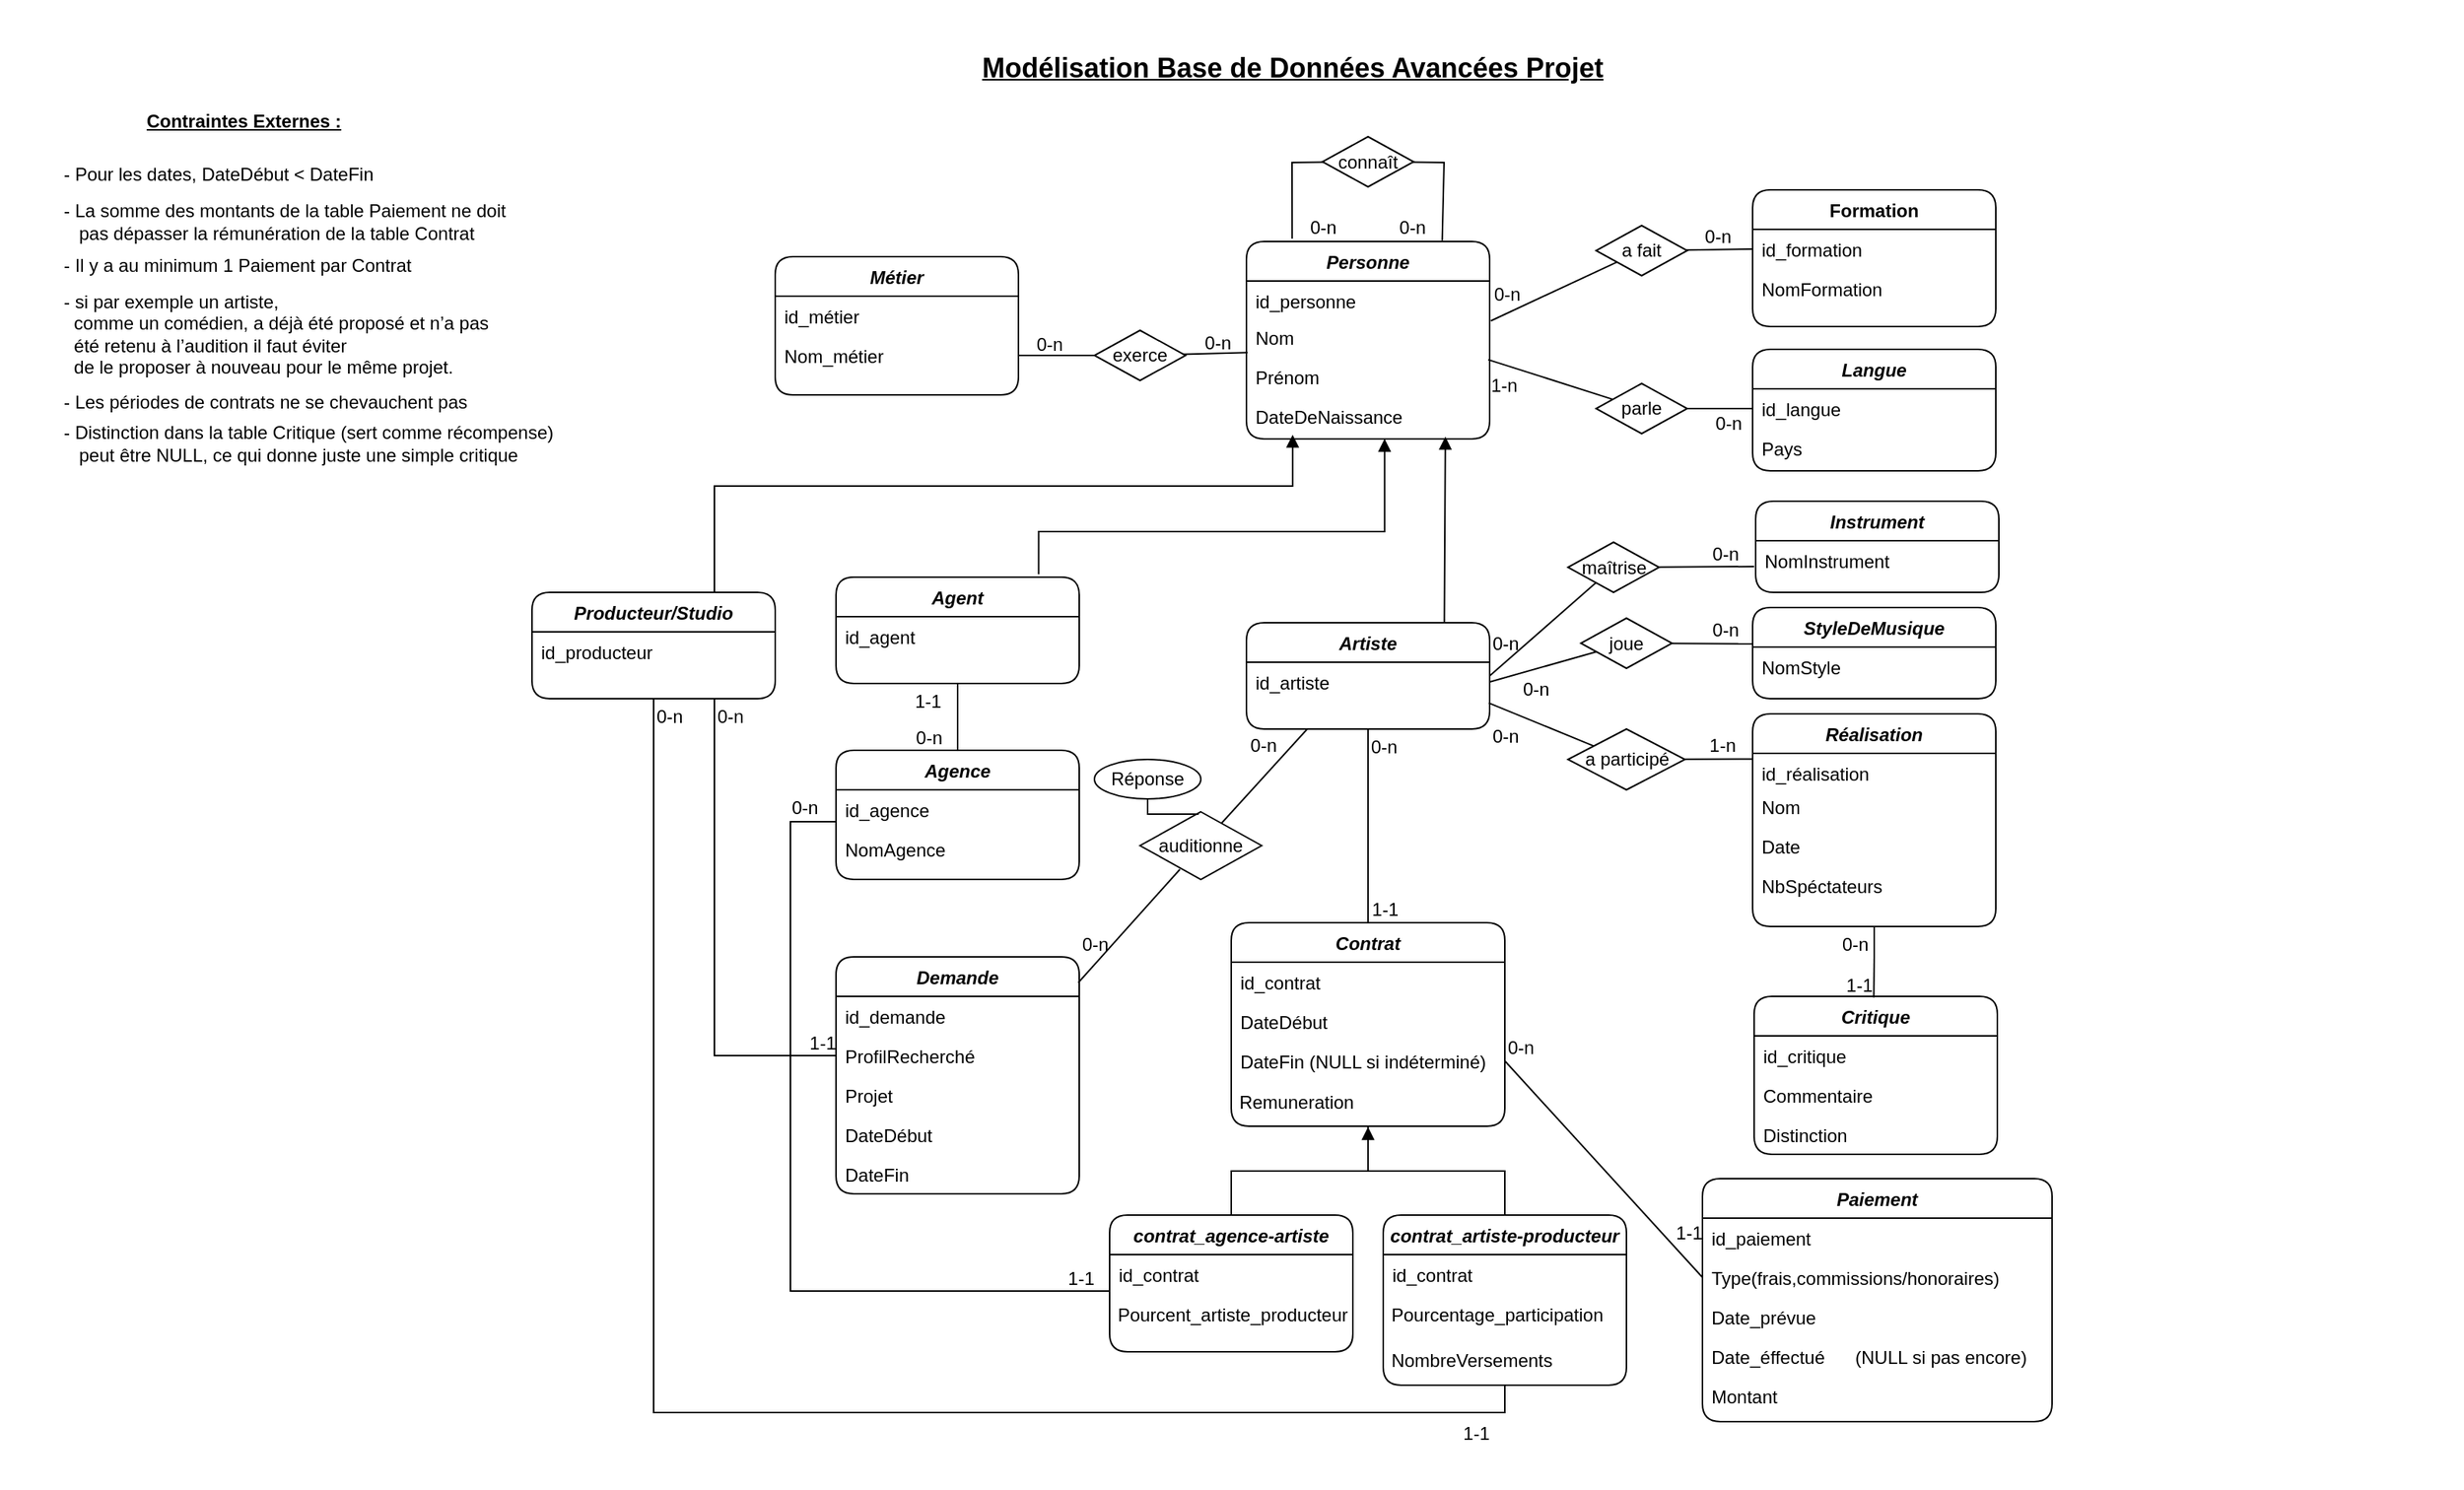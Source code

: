 <mxfile version="17.4.0" type="device"><diagram id="5q1bdwrj-tHXW7BoGpS2" name="Page-1"><mxGraphModel dx="2229" dy="625" grid="1" gridSize="10" guides="1" tooltips="1" connect="1" arrows="1" fold="1" page="1" pageScale="1" pageWidth="827" pageHeight="1169" math="0" shadow="0"><root><mxCell id="0"/><mxCell id="1" parent="0"/><mxCell id="VKyydYZ1Cq1K8NCHxOCR-1" value="Modélisation Base de Données Avancées Projet" style="text;html=1;align=center;verticalAlign=middle;resizable=0;points=[];autosize=1;strokeColor=none;fillColor=none;fontStyle=5;fontSize=18;" parent="1" vertex="1"><mxGeometry x="-180" y="30" width="420" height="30" as="geometry"/></mxCell><mxCell id="VKyydYZ1Cq1K8NCHxOCR-7" value="Formation" style="swimlane;fontStyle=1;align=center;verticalAlign=top;childLayout=stackLayout;horizontal=1;startSize=26;horizontalStack=0;resizeParent=1;resizeLast=0;collapsible=1;marginBottom=0;rounded=1;shadow=0;strokeWidth=1;" parent="1" vertex="1"><mxGeometry x="333" y="125" width="160" height="90" as="geometry"><mxRectangle x="422" y="70" width="160" height="26" as="alternateBounds"/></mxGeometry></mxCell><mxCell id="VKyydYZ1Cq1K8NCHxOCR-8" value="id_formation" style="text;align=left;verticalAlign=top;spacingLeft=4;spacingRight=4;overflow=hidden;rotatable=0;points=[[0,0.5],[1,0.5]];portConstraint=eastwest;rounded=0;shadow=0;html=0;" parent="VKyydYZ1Cq1K8NCHxOCR-7" vertex="1"><mxGeometry y="26" width="160" height="26" as="geometry"/></mxCell><mxCell id="VKyydYZ1Cq1K8NCHxOCR-9" value="NomFormation" style="text;align=left;verticalAlign=top;spacingLeft=4;spacingRight=4;overflow=hidden;rotatable=0;points=[[0,0.5],[1,0.5]];portConstraint=eastwest;rounded=0;shadow=0;html=0;" parent="VKyydYZ1Cq1K8NCHxOCR-7" vertex="1"><mxGeometry y="52" width="160" height="26" as="geometry"/></mxCell><mxCell id="VKyydYZ1Cq1K8NCHxOCR-17" value="" style="endArrow=none;html=1;rounded=0;startArrow=none;entryX=0;entryY=0.5;entryDx=0;entryDy=0;" parent="1" source="VKyydYZ1Cq1K8NCHxOCR-14" target="VKyydYZ1Cq1K8NCHxOCR-8" edge="1"><mxGeometry relative="1" as="geometry"><mxPoint x="173" y="170.5" as="sourcePoint"/><mxPoint x="333" y="170.5" as="targetPoint"/></mxGeometry></mxCell><mxCell id="VKyydYZ1Cq1K8NCHxOCR-19" value="0-n" style="resizable=0;html=1;align=right;verticalAlign=bottom;" parent="VKyydYZ1Cq1K8NCHxOCR-17" connectable="0" vertex="1"><mxGeometry x="1" relative="1" as="geometry"><mxPoint x="-13" as="offset"/></mxGeometry></mxCell><mxCell id="VKyydYZ1Cq1K8NCHxOCR-14" value="a fait" style="shape=rhombus;perimeter=rhombusPerimeter;whiteSpace=wrap;html=1;align=center;" parent="1" vertex="1"><mxGeometry x="230" y="148.5" width="60" height="33" as="geometry"/></mxCell><mxCell id="VKyydYZ1Cq1K8NCHxOCR-27" value="" style="endArrow=none;html=1;rounded=0;exitX=1.005;exitY=0.086;exitDx=0;exitDy=0;exitPerimeter=0;" parent="1" source="VKyydYZ1Cq1K8NCHxOCR-55" target="VKyydYZ1Cq1K8NCHxOCR-14" edge="1"><mxGeometry relative="1" as="geometry"><mxPoint x="160.0" y="213.0" as="sourcePoint"/><mxPoint x="320.0" y="218.5" as="targetPoint"/></mxGeometry></mxCell><mxCell id="VKyydYZ1Cq1K8NCHxOCR-28" value="0-n" style="resizable=0;html=1;align=left;verticalAlign=bottom;" parent="VKyydYZ1Cq1K8NCHxOCR-27" connectable="0" vertex="1"><mxGeometry x="-1" relative="1" as="geometry"><mxPoint y="-9" as="offset"/></mxGeometry></mxCell><mxCell id="VKyydYZ1Cq1K8NCHxOCR-31" value="Langue" style="swimlane;fontStyle=3;align=center;verticalAlign=top;childLayout=stackLayout;horizontal=1;startSize=26;horizontalStack=0;resizeParent=1;resizeLast=0;collapsible=1;marginBottom=0;rounded=1;shadow=0;strokeWidth=1;glass=0;swimlaneLine=1;gradientColor=#ffffff;" parent="1" vertex="1"><mxGeometry x="333" y="230" width="160" height="80" as="geometry"><mxRectangle x="230" y="140" width="160" height="26" as="alternateBounds"/></mxGeometry></mxCell><mxCell id="VKyydYZ1Cq1K8NCHxOCR-32" value="id_langue" style="text;align=left;verticalAlign=top;spacingLeft=4;spacingRight=4;overflow=hidden;rotatable=0;points=[[0,0.5],[1,0.5]];portConstraint=eastwest;" parent="VKyydYZ1Cq1K8NCHxOCR-31" vertex="1"><mxGeometry y="26" width="160" height="26" as="geometry"/></mxCell><mxCell id="VKyydYZ1Cq1K8NCHxOCR-33" value="Pays" style="text;align=left;verticalAlign=top;spacingLeft=4;spacingRight=4;overflow=hidden;rotatable=0;points=[[0,0.5],[1,0.5]];portConstraint=eastwest;rounded=0;shadow=0;html=0;" parent="VKyydYZ1Cq1K8NCHxOCR-31" vertex="1"><mxGeometry y="52" width="160" height="26" as="geometry"/></mxCell><mxCell id="VKyydYZ1Cq1K8NCHxOCR-41" value="" style="endArrow=none;html=1;rounded=0;startArrow=none;entryX=0;entryY=0.5;entryDx=0;entryDy=0;" parent="1" source="VKyydYZ1Cq1K8NCHxOCR-43" target="VKyydYZ1Cq1K8NCHxOCR-32" edge="1"><mxGeometry relative="1" as="geometry"><mxPoint x="153" y="342" as="sourcePoint"/><mxPoint x="313" y="336.5" as="targetPoint"/></mxGeometry></mxCell><mxCell id="VKyydYZ1Cq1K8NCHxOCR-42" value="0-n" style="resizable=0;html=1;align=right;verticalAlign=bottom;" parent="VKyydYZ1Cq1K8NCHxOCR-41" connectable="0" vertex="1"><mxGeometry x="1" relative="1" as="geometry"><mxPoint x="-7" y="18" as="offset"/></mxGeometry></mxCell><mxCell id="VKyydYZ1Cq1K8NCHxOCR-43" value="parle" style="shape=rhombus;perimeter=rhombusPerimeter;whiteSpace=wrap;html=1;align=center;" parent="1" vertex="1"><mxGeometry x="230" y="252.5" width="60" height="33" as="geometry"/></mxCell><mxCell id="VKyydYZ1Cq1K8NCHxOCR-44" value="" style="endArrow=none;html=1;rounded=0;exitX=0.994;exitY=0.069;exitDx=0;exitDy=0;exitPerimeter=0;" parent="1" source="VKyydYZ1Cq1K8NCHxOCR-56" target="VKyydYZ1Cq1K8NCHxOCR-43" edge="1"><mxGeometry relative="1" as="geometry"><mxPoint x="160.0" y="239.0" as="sourcePoint"/><mxPoint x="300.0" y="390" as="targetPoint"/></mxGeometry></mxCell><mxCell id="VKyydYZ1Cq1K8NCHxOCR-45" value="1-n" style="resizable=0;html=1;align=left;verticalAlign=bottom;" parent="VKyydYZ1Cq1K8NCHxOCR-44" connectable="0" vertex="1"><mxGeometry x="-1" relative="1" as="geometry"><mxPoint y="26" as="offset"/></mxGeometry></mxCell><mxCell id="VKyydYZ1Cq1K8NCHxOCR-49" value="Métier" style="swimlane;fontStyle=3;align=center;verticalAlign=top;childLayout=stackLayout;horizontal=1;startSize=26;horizontalStack=0;resizeParent=1;resizeLast=0;collapsible=1;marginBottom=0;rounded=1;shadow=0;strokeWidth=1;" parent="1" vertex="1"><mxGeometry x="-310" y="169" width="160" height="91" as="geometry"><mxRectangle x="230" y="140" width="160" height="26" as="alternateBounds"/></mxGeometry></mxCell><mxCell id="VKyydYZ1Cq1K8NCHxOCR-50" value="id_métier" style="text;align=left;verticalAlign=top;spacingLeft=4;spacingRight=4;overflow=hidden;rotatable=0;points=[[0,0.5],[1,0.5]];portConstraint=eastwest;" parent="VKyydYZ1Cq1K8NCHxOCR-49" vertex="1"><mxGeometry y="26" width="160" height="26" as="geometry"/></mxCell><mxCell id="VKyydYZ1Cq1K8NCHxOCR-51" value="Nom_métier" style="text;align=left;verticalAlign=top;spacingLeft=4;spacingRight=4;overflow=hidden;rotatable=0;points=[[0,0.5],[1,0.5]];portConstraint=eastwest;rounded=0;shadow=0;html=0;" parent="VKyydYZ1Cq1K8NCHxOCR-49" vertex="1"><mxGeometry y="52" width="160" height="26" as="geometry"/></mxCell><mxCell id="VKyydYZ1Cq1K8NCHxOCR-53" value="Personne" style="swimlane;fontStyle=3;align=center;verticalAlign=top;childLayout=stackLayout;horizontal=1;startSize=26;horizontalStack=0;resizeParent=1;resizeLast=0;collapsible=1;marginBottom=0;rounded=1;shadow=0;strokeWidth=1;" parent="1" vertex="1"><mxGeometry y="159" width="160" height="130" as="geometry"><mxRectangle x="230" y="140" width="160" height="26" as="alternateBounds"/></mxGeometry></mxCell><mxCell id="VKyydYZ1Cq1K8NCHxOCR-54" value="id_personne" style="text;align=left;verticalAlign=top;spacingLeft=4;spacingRight=4;overflow=hidden;rotatable=0;points=[[0,0.5],[1,0.5]];portConstraint=eastwest;rounded=0;shadow=0;html=0;" parent="VKyydYZ1Cq1K8NCHxOCR-53" vertex="1"><mxGeometry y="26" width="160" height="24" as="geometry"/></mxCell><mxCell id="VKyydYZ1Cq1K8NCHxOCR-55" value="Nom " style="text;align=left;verticalAlign=top;spacingLeft=4;spacingRight=4;overflow=hidden;rotatable=0;points=[[0,0.5],[1,0.5]];portConstraint=eastwest;" parent="VKyydYZ1Cq1K8NCHxOCR-53" vertex="1"><mxGeometry y="50" width="160" height="26" as="geometry"/></mxCell><mxCell id="VKyydYZ1Cq1K8NCHxOCR-56" value="Prénom" style="text;align=left;verticalAlign=top;spacingLeft=4;spacingRight=4;overflow=hidden;rotatable=0;points=[[0,0.5],[1,0.5]];portConstraint=eastwest;rounded=0;shadow=0;html=0;" parent="VKyydYZ1Cq1K8NCHxOCR-53" vertex="1"><mxGeometry y="76" width="160" height="26" as="geometry"/></mxCell><mxCell id="VKyydYZ1Cq1K8NCHxOCR-57" value="DateDeNaissance" style="text;align=left;verticalAlign=top;spacingLeft=4;spacingRight=4;overflow=hidden;rotatable=0;points=[[0,0.5],[1,0.5]];portConstraint=eastwest;rounded=0;shadow=0;html=0;" parent="VKyydYZ1Cq1K8NCHxOCR-53" vertex="1"><mxGeometry y="102" width="160" height="26" as="geometry"/></mxCell><mxCell id="VKyydYZ1Cq1K8NCHxOCR-58" value="" style="endArrow=none;html=1;rounded=0;startArrow=none;entryX=0.005;entryY=-0.111;entryDx=0;entryDy=0;entryPerimeter=0;" parent="1" source="VKyydYZ1Cq1K8NCHxOCR-60" target="VKyydYZ1Cq1K8NCHxOCR-56" edge="1"><mxGeometry relative="1" as="geometry"><mxPoint x="-137" y="158" as="sourcePoint"/><mxPoint x="-10" y="230" as="targetPoint"/></mxGeometry></mxCell><mxCell id="VKyydYZ1Cq1K8NCHxOCR-59" value="0-n" style="resizable=0;html=1;align=right;verticalAlign=bottom;" parent="VKyydYZ1Cq1K8NCHxOCR-58" connectable="0" vertex="1"><mxGeometry x="1" relative="1" as="geometry"><mxPoint x="-10" y="2" as="offset"/></mxGeometry></mxCell><mxCell id="VKyydYZ1Cq1K8NCHxOCR-60" value="exerce" style="shape=rhombus;perimeter=rhombusPerimeter;whiteSpace=wrap;html=1;align=center;" parent="1" vertex="1"><mxGeometry x="-100" y="217.5" width="60" height="33" as="geometry"/></mxCell><mxCell id="VKyydYZ1Cq1K8NCHxOCR-61" value="" style="endArrow=none;html=1;rounded=0;exitX=1;exitY=0.5;exitDx=0;exitDy=0;" parent="1" source="VKyydYZ1Cq1K8NCHxOCR-51" target="VKyydYZ1Cq1K8NCHxOCR-60" edge="1"><mxGeometry relative="1" as="geometry"><mxPoint x="-150" y="231" as="sourcePoint"/><mxPoint x="10.0" y="206" as="targetPoint"/></mxGeometry></mxCell><mxCell id="VKyydYZ1Cq1K8NCHxOCR-62" value="0-n" style="resizable=0;html=1;align=left;verticalAlign=bottom;" parent="VKyydYZ1Cq1K8NCHxOCR-61" connectable="0" vertex="1"><mxGeometry x="-1" relative="1" as="geometry"><mxPoint x="10" y="1" as="offset"/></mxGeometry></mxCell><mxCell id="VKyydYZ1Cq1K8NCHxOCR-73" style="edgeStyle=orthogonalEdgeStyle;rounded=0;orthogonalLoop=1;jettySize=auto;html=1;exitX=0.75;exitY=0;exitDx=0;exitDy=0;endArrow=block;endFill=1;entryX=0.19;entryY=0.969;entryDx=0;entryDy=0;entryPerimeter=0;" parent="1" source="VKyydYZ1Cq1K8NCHxOCR-64" target="VKyydYZ1Cq1K8NCHxOCR-57" edge="1"><mxGeometry relative="1" as="geometry"><mxPoint x="30" y="290" as="targetPoint"/><Array as="points"><mxPoint x="-350" y="320"/><mxPoint x="30" y="320"/></Array></mxGeometry></mxCell><mxCell id="VKyydYZ1Cq1K8NCHxOCR-64" value="Producteur/Studio" style="swimlane;fontStyle=3;align=center;verticalAlign=top;childLayout=stackLayout;horizontal=1;startSize=26;horizontalStack=0;resizeParent=1;resizeLast=0;collapsible=1;marginBottom=0;rounded=1;shadow=0;strokeWidth=1;" parent="1" vertex="1"><mxGeometry x="-470" y="390" width="160" height="70" as="geometry"><mxRectangle x="230" y="140" width="160" height="26" as="alternateBounds"/></mxGeometry></mxCell><mxCell id="VKyydYZ1Cq1K8NCHxOCR-65" value="id_producteur" style="text;align=left;verticalAlign=top;spacingLeft=4;spacingRight=4;overflow=hidden;rotatable=0;points=[[0,0.5],[1,0.5]];portConstraint=eastwest;rounded=0;shadow=0;html=0;" parent="VKyydYZ1Cq1K8NCHxOCR-64" vertex="1"><mxGeometry y="26" width="160" height="26" as="geometry"/></mxCell><mxCell id="VKyydYZ1Cq1K8NCHxOCR-74" value="" style="edgeStyle=orthogonalEdgeStyle;rounded=0;orthogonalLoop=1;jettySize=auto;html=1;endArrow=block;endFill=1;exitX=0.833;exitY=-0.026;exitDx=0;exitDy=0;exitPerimeter=0;entryX=0.568;entryY=1.072;entryDx=0;entryDy=0;entryPerimeter=0;" parent="1" source="VKyydYZ1Cq1K8NCHxOCR-66" target="VKyydYZ1Cq1K8NCHxOCR-57" edge="1"><mxGeometry relative="1" as="geometry"><mxPoint x="-230" y="403" as="sourcePoint"/><mxPoint x="90" y="310" as="targetPoint"/><Array as="points"><mxPoint x="-137" y="350"/><mxPoint x="91" y="350"/></Array></mxGeometry></mxCell><mxCell id="VKyydYZ1Cq1K8NCHxOCR-66" value="Agent" style="swimlane;fontStyle=3;align=center;verticalAlign=top;childLayout=stackLayout;horizontal=1;startSize=26;horizontalStack=0;resizeParent=1;resizeLast=0;collapsible=1;marginBottom=0;rounded=1;shadow=0;strokeWidth=1;" parent="1" vertex="1"><mxGeometry x="-270" y="380" width="160" height="70" as="geometry"><mxRectangle x="230" y="140" width="160" height="26" as="alternateBounds"/></mxGeometry></mxCell><mxCell id="VKyydYZ1Cq1K8NCHxOCR-67" value="id_agent" style="text;align=left;verticalAlign=top;spacingLeft=4;spacingRight=4;overflow=hidden;rotatable=0;points=[[0,0.5],[1,0.5]];portConstraint=eastwest;" parent="VKyydYZ1Cq1K8NCHxOCR-66" vertex="1"><mxGeometry y="26" width="160" height="26" as="geometry"/></mxCell><mxCell id="VKyydYZ1Cq1K8NCHxOCR-72" style="edgeStyle=orthogonalEdgeStyle;rounded=0;orthogonalLoop=1;jettySize=auto;html=1;exitX=0.814;exitY=-0.036;exitDx=0;exitDy=0;endArrow=block;endFill=1;entryX=0.818;entryY=1.019;entryDx=0;entryDy=0;entryPerimeter=0;exitPerimeter=0;" parent="1" source="VKyydYZ1Cq1K8NCHxOCR-69" target="VKyydYZ1Cq1K8NCHxOCR-57" edge="1"><mxGeometry relative="1" as="geometry"><mxPoint x="-180" y="280" as="targetPoint"/><Array as="points"><mxPoint x="130" y="410"/><mxPoint x="131" y="410"/></Array></mxGeometry></mxCell><mxCell id="VKyydYZ1Cq1K8NCHxOCR-69" value="Artiste" style="swimlane;fontStyle=3;align=center;verticalAlign=top;childLayout=stackLayout;horizontal=1;startSize=26;horizontalStack=0;resizeParent=1;resizeLast=0;collapsible=1;marginBottom=0;rounded=1;shadow=0;strokeWidth=1;" parent="1" vertex="1"><mxGeometry y="410" width="160" height="70" as="geometry"><mxRectangle x="230" y="140" width="160" height="26" as="alternateBounds"/></mxGeometry></mxCell><mxCell id="VKyydYZ1Cq1K8NCHxOCR-70" value="id_artiste" style="text;align=left;verticalAlign=top;spacingLeft=4;spacingRight=4;overflow=hidden;rotatable=0;points=[[0,0.5],[1,0.5]];portConstraint=eastwest;rounded=0;shadow=0;html=0;" parent="VKyydYZ1Cq1K8NCHxOCR-69" vertex="1"><mxGeometry y="26" width="160" height="26" as="geometry"/></mxCell><mxCell id="VKyydYZ1Cq1K8NCHxOCR-75" value="Instrument" style="swimlane;fontStyle=3;align=center;verticalAlign=top;childLayout=stackLayout;horizontal=1;startSize=26;horizontalStack=0;resizeParent=1;resizeLast=0;collapsible=1;marginBottom=0;rounded=1;shadow=0;strokeWidth=1;" parent="1" vertex="1"><mxGeometry x="335" y="330" width="160" height="60" as="geometry"><mxRectangle x="230" y="140" width="160" height="26" as="alternateBounds"/></mxGeometry></mxCell><mxCell id="VKyydYZ1Cq1K8NCHxOCR-77" value="NomInstrument" style="text;align=left;verticalAlign=top;spacingLeft=4;spacingRight=4;overflow=hidden;rotatable=0;points=[[0,0.5],[1,0.5]];portConstraint=eastwest;rounded=0;shadow=0;html=0;" parent="VKyydYZ1Cq1K8NCHxOCR-75" vertex="1"><mxGeometry y="26" width="160" height="26" as="geometry"/></mxCell><mxCell id="VKyydYZ1Cq1K8NCHxOCR-87" value="" style="endArrow=none;html=1;rounded=0;startArrow=none;entryX=-0.006;entryY=0.654;entryDx=0;entryDy=0;entryPerimeter=0;" parent="1" source="VKyydYZ1Cq1K8NCHxOCR-89" target="VKyydYZ1Cq1K8NCHxOCR-77" edge="1"><mxGeometry relative="1" as="geometry"><mxPoint x="163" y="405.5" as="sourcePoint"/><mxPoint x="333" y="389" as="targetPoint"/></mxGeometry></mxCell><mxCell id="VKyydYZ1Cq1K8NCHxOCR-88" value="0-n" style="resizable=0;html=1;align=right;verticalAlign=bottom;" parent="VKyydYZ1Cq1K8NCHxOCR-87" connectable="0" vertex="1"><mxGeometry x="1" relative="1" as="geometry"><mxPoint x="-10" as="offset"/></mxGeometry></mxCell><mxCell id="VKyydYZ1Cq1K8NCHxOCR-89" value="maîtrise" style="shape=rhombus;perimeter=rhombusPerimeter;whiteSpace=wrap;html=1;align=center;" parent="1" vertex="1"><mxGeometry x="211.5" y="357" width="60" height="33" as="geometry"/></mxCell><mxCell id="VKyydYZ1Cq1K8NCHxOCR-90" value="" style="endArrow=none;html=1;rounded=0;exitX=1;exitY=0.5;exitDx=0;exitDy=0;" parent="1" source="VKyydYZ1Cq1K8NCHxOCR-69" target="VKyydYZ1Cq1K8NCHxOCR-89" edge="1"><mxGeometry relative="1" as="geometry"><mxPoint x="160" y="419.5" as="sourcePoint"/><mxPoint x="310.0" y="473.5" as="targetPoint"/></mxGeometry></mxCell><mxCell id="VKyydYZ1Cq1K8NCHxOCR-91" value="0-n" style="resizable=0;html=1;align=left;verticalAlign=bottom;direction=south;" parent="VKyydYZ1Cq1K8NCHxOCR-90" connectable="0" vertex="1"><mxGeometry x="-1" relative="1" as="geometry"><mxPoint y="-13" as="offset"/></mxGeometry></mxCell><mxCell id="VKyydYZ1Cq1K8NCHxOCR-93" value="Réalisation" style="swimlane;fontStyle=3;align=center;verticalAlign=top;childLayout=stackLayout;horizontal=1;startSize=26;horizontalStack=0;resizeParent=1;resizeLast=0;collapsible=1;marginBottom=0;rounded=1;shadow=0;strokeWidth=1;sketch=0;" parent="1" vertex="1"><mxGeometry x="333" y="470" width="160" height="140" as="geometry"><mxRectangle x="230" y="140" width="160" height="26" as="alternateBounds"/></mxGeometry></mxCell><mxCell id="VKyydYZ1Cq1K8NCHxOCR-94" value="id_réalisation" style="text;align=left;verticalAlign=top;spacingLeft=4;spacingRight=4;overflow=hidden;rotatable=0;points=[[0,0.5],[1,0.5]];portConstraint=eastwest;" parent="VKyydYZ1Cq1K8NCHxOCR-93" vertex="1"><mxGeometry y="26" width="160" height="22" as="geometry"/></mxCell><mxCell id="VKyydYZ1Cq1K8NCHxOCR-95" value="Nom" style="text;align=left;verticalAlign=top;spacingLeft=4;spacingRight=4;overflow=hidden;rotatable=0;points=[[0,0.5],[1,0.5]];portConstraint=eastwest;rounded=0;shadow=0;html=0;" parent="VKyydYZ1Cq1K8NCHxOCR-93" vertex="1"><mxGeometry y="48" width="160" height="26" as="geometry"/></mxCell><mxCell id="VKyydYZ1Cq1K8NCHxOCR-96" value="Date" style="text;align=left;verticalAlign=top;spacingLeft=4;spacingRight=4;overflow=hidden;rotatable=0;points=[[0,0.5],[1,0.5]];portConstraint=eastwest;rounded=0;shadow=0;html=0;" parent="VKyydYZ1Cq1K8NCHxOCR-93" vertex="1"><mxGeometry y="74" width="160" height="26" as="geometry"/></mxCell><mxCell id="VKyydYZ1Cq1K8NCHxOCR-98" value="NbSpéctateurs" style="text;align=left;verticalAlign=top;spacingLeft=4;spacingRight=4;overflow=hidden;rotatable=0;points=[[0,0.5],[1,0.5]];portConstraint=eastwest;rounded=0;shadow=0;html=0;" parent="VKyydYZ1Cq1K8NCHxOCR-93" vertex="1"><mxGeometry y="100" width="160" height="26" as="geometry"/></mxCell><mxCell id="VKyydYZ1Cq1K8NCHxOCR-99" value="" style="endArrow=none;html=1;rounded=0;startArrow=none;entryX=-0.002;entryY=0.17;entryDx=0;entryDy=0;entryPerimeter=0;" parent="1" source="VKyydYZ1Cq1K8NCHxOCR-101" target="VKyydYZ1Cq1K8NCHxOCR-94" edge="1"><mxGeometry relative="1" as="geometry"><mxPoint x="163" y="509" as="sourcePoint"/><mxPoint x="320" y="500" as="targetPoint"/></mxGeometry></mxCell><mxCell id="VKyydYZ1Cq1K8NCHxOCR-100" value="1-n" style="resizable=0;html=1;align=right;verticalAlign=bottom;" parent="VKyydYZ1Cq1K8NCHxOCR-99" connectable="0" vertex="1"><mxGeometry x="1" relative="1" as="geometry"><mxPoint x="-10" as="offset"/></mxGeometry></mxCell><mxCell id="VKyydYZ1Cq1K8NCHxOCR-101" value="a participé" style="shape=rhombus;perimeter=rhombusPerimeter;whiteSpace=wrap;html=1;align=center;" parent="1" vertex="1"><mxGeometry x="211.5" y="480" width="77" height="40" as="geometry"/></mxCell><mxCell id="VKyydYZ1Cq1K8NCHxOCR-102" value="" style="endArrow=none;html=1;rounded=0;exitX=0.996;exitY=1.03;exitDx=0;exitDy=0;exitPerimeter=0;" parent="1" source="VKyydYZ1Cq1K8NCHxOCR-70" target="VKyydYZ1Cq1K8NCHxOCR-101" edge="1"><mxGeometry relative="1" as="geometry"><mxPoint x="170" y="460" as="sourcePoint"/><mxPoint x="310.0" y="587" as="targetPoint"/></mxGeometry></mxCell><mxCell id="VKyydYZ1Cq1K8NCHxOCR-103" value="0-n" style="resizable=0;html=1;align=left;verticalAlign=bottom;" parent="VKyydYZ1Cq1K8NCHxOCR-102" connectable="0" vertex="1"><mxGeometry x="-1" relative="1" as="geometry"><mxPoint x="1" y="31" as="offset"/></mxGeometry></mxCell><mxCell id="VKyydYZ1Cq1K8NCHxOCR-104" value="Agence" style="swimlane;fontStyle=3;align=center;verticalAlign=top;childLayout=stackLayout;horizontal=1;startSize=26;horizontalStack=0;resizeParent=1;resizeLast=0;collapsible=1;marginBottom=0;rounded=1;shadow=0;strokeWidth=1;" parent="1" vertex="1"><mxGeometry x="-270" y="494" width="160" height="85" as="geometry"><mxRectangle x="230" y="140" width="160" height="26" as="alternateBounds"/></mxGeometry></mxCell><mxCell id="VKyydYZ1Cq1K8NCHxOCR-105" value="id_agence" style="text;align=left;verticalAlign=top;spacingLeft=4;spacingRight=4;overflow=hidden;rotatable=0;points=[[0,0.5],[1,0.5]];portConstraint=eastwest;" parent="VKyydYZ1Cq1K8NCHxOCR-104" vertex="1"><mxGeometry y="26" width="160" height="26" as="geometry"/></mxCell><mxCell id="VKyydYZ1Cq1K8NCHxOCR-106" value="NomAgence" style="text;align=left;verticalAlign=top;spacingLeft=4;spacingRight=4;overflow=hidden;rotatable=0;points=[[0,0.5],[1,0.5]];portConstraint=eastwest;rounded=0;shadow=0;html=0;" parent="VKyydYZ1Cq1K8NCHxOCR-104" vertex="1"><mxGeometry y="52" width="160" height="26" as="geometry"/></mxCell><mxCell id="VKyydYZ1Cq1K8NCHxOCR-107" value="" style="endArrow=none;html=1;rounded=0;exitX=0.5;exitY=1;exitDx=0;exitDy=0;entryX=0.5;entryY=0;entryDx=0;entryDy=0;" parent="1" source="VKyydYZ1Cq1K8NCHxOCR-66" target="VKyydYZ1Cq1K8NCHxOCR-104" edge="1"><mxGeometry relative="1" as="geometry"><mxPoint x="-100" y="560" as="sourcePoint"/><mxPoint x="60" y="560" as="targetPoint"/></mxGeometry></mxCell><mxCell id="VKyydYZ1Cq1K8NCHxOCR-108" value="1-1" style="resizable=0;html=1;align=left;verticalAlign=bottom;" parent="VKyydYZ1Cq1K8NCHxOCR-107" connectable="0" vertex="1"><mxGeometry x="-1" relative="1" as="geometry"><mxPoint x="-30" y="20" as="offset"/></mxGeometry></mxCell><mxCell id="VKyydYZ1Cq1K8NCHxOCR-109" value="0-n" style="resizable=0;html=1;align=right;verticalAlign=bottom;" parent="VKyydYZ1Cq1K8NCHxOCR-107" connectable="0" vertex="1"><mxGeometry x="1" relative="1" as="geometry"><mxPoint x="-10" as="offset"/></mxGeometry></mxCell><mxCell id="VKyydYZ1Cq1K8NCHxOCR-110" value="Critique" style="swimlane;fontStyle=3;align=center;verticalAlign=top;childLayout=stackLayout;horizontal=1;startSize=26;horizontalStack=0;resizeParent=1;resizeLast=0;collapsible=1;marginBottom=0;rounded=1;shadow=0;strokeWidth=1;" parent="1" vertex="1"><mxGeometry x="334" y="656" width="160" height="104" as="geometry"><mxRectangle x="230" y="140" width="160" height="26" as="alternateBounds"/></mxGeometry></mxCell><mxCell id="VKyydYZ1Cq1K8NCHxOCR-111" value="id_critique" style="text;align=left;verticalAlign=top;spacingLeft=4;spacingRight=4;overflow=hidden;rotatable=0;points=[[0,0.5],[1,0.5]];portConstraint=eastwest;" parent="VKyydYZ1Cq1K8NCHxOCR-110" vertex="1"><mxGeometry y="26" width="160" height="26" as="geometry"/></mxCell><mxCell id="VKyydYZ1Cq1K8NCHxOCR-112" value="Commentaire" style="text;align=left;verticalAlign=top;spacingLeft=4;spacingRight=4;overflow=hidden;rotatable=0;points=[[0,0.5],[1,0.5]];portConstraint=eastwest;rounded=0;shadow=0;html=0;" parent="VKyydYZ1Cq1K8NCHxOCR-110" vertex="1"><mxGeometry y="52" width="160" height="26" as="geometry"/></mxCell><mxCell id="XKelQU5PJZ7V-INSjH-H-2" value="Distinction" style="text;align=left;verticalAlign=top;spacingLeft=4;spacingRight=4;overflow=hidden;rotatable=0;points=[[0,0.5],[1,0.5]];portConstraint=eastwest;rounded=0;shadow=0;html=0;" vertex="1" parent="VKyydYZ1Cq1K8NCHxOCR-110"><mxGeometry y="78" width="160" height="26" as="geometry"/></mxCell><mxCell id="VKyydYZ1Cq1K8NCHxOCR-114" value="" style="endArrow=none;html=1;rounded=0;startArrow=none;entryX=0.492;entryY=0.007;entryDx=0;entryDy=0;entryPerimeter=0;" parent="1" target="VKyydYZ1Cq1K8NCHxOCR-110" edge="1"><mxGeometry relative="1" as="geometry"><mxPoint x="413" y="630" as="sourcePoint"/><mxPoint x="640" y="590" as="targetPoint"/></mxGeometry></mxCell><mxCell id="VKyydYZ1Cq1K8NCHxOCR-115" value="1-1" style="resizable=0;html=1;align=right;verticalAlign=bottom;" parent="VKyydYZ1Cq1K8NCHxOCR-114" connectable="0" vertex="1"><mxGeometry x="1" relative="1" as="geometry"><mxPoint y="1" as="offset"/></mxGeometry></mxCell><mxCell id="VKyydYZ1Cq1K8NCHxOCR-117" value="" style="endArrow=none;html=1;rounded=0;exitX=0.5;exitY=1;exitDx=0;exitDy=0;" parent="1" source="VKyydYZ1Cq1K8NCHxOCR-93" edge="1"><mxGeometry relative="1" as="geometry"><mxPoint x="500" y="590" as="sourcePoint"/><mxPoint x="413" y="630" as="targetPoint"/></mxGeometry></mxCell><mxCell id="VKyydYZ1Cq1K8NCHxOCR-118" value="0-n" style="resizable=0;html=1;align=left;verticalAlign=bottom;" parent="VKyydYZ1Cq1K8NCHxOCR-117" connectable="0" vertex="1"><mxGeometry x="-1" relative="1" as="geometry"><mxPoint x="-23" y="20" as="offset"/></mxGeometry></mxCell><mxCell id="VKyydYZ1Cq1K8NCHxOCR-119" value="Contrat" style="swimlane;fontStyle=3;align=center;verticalAlign=top;childLayout=stackLayout;horizontal=1;startSize=26;horizontalStack=0;resizeParent=1;resizeLast=0;collapsible=1;marginBottom=0;rounded=1;shadow=0;strokeWidth=1;" parent="1" vertex="1"><mxGeometry x="-10" y="607.5" width="180" height="134" as="geometry"><mxRectangle x="230" y="140" width="160" height="26" as="alternateBounds"/></mxGeometry></mxCell><mxCell id="VKyydYZ1Cq1K8NCHxOCR-120" value="id_contrat" style="text;align=left;verticalAlign=top;spacingLeft=4;spacingRight=4;overflow=hidden;rotatable=0;points=[[0,0.5],[1,0.5]];portConstraint=eastwest;rounded=0;shadow=0;html=0;" parent="VKyydYZ1Cq1K8NCHxOCR-119" vertex="1"><mxGeometry y="26" width="180" height="26" as="geometry"/></mxCell><mxCell id="VKyydYZ1Cq1K8NCHxOCR-121" value="DateDébut" style="text;align=left;verticalAlign=top;spacingLeft=4;spacingRight=4;overflow=hidden;rotatable=0;points=[[0,0.5],[1,0.5]];portConstraint=eastwest;rounded=0;shadow=0;html=0;" parent="VKyydYZ1Cq1K8NCHxOCR-119" vertex="1"><mxGeometry y="52" width="180" height="26" as="geometry"/></mxCell><mxCell id="VKyydYZ1Cq1K8NCHxOCR-122" value="DateFin (NULL si indéterminé)" style="text;align=left;verticalAlign=top;spacingLeft=4;spacingRight=4;overflow=hidden;rotatable=0;points=[[0,0.5],[1,0.5]];portConstraint=eastwest;rounded=0;shadow=0;html=0;" parent="VKyydYZ1Cq1K8NCHxOCR-119" vertex="1"><mxGeometry y="78" width="180" height="26" as="geometry"/></mxCell><mxCell id="VKyydYZ1Cq1K8NCHxOCR-123" value="&lt;span style=&quot;color: rgb(0 , 0 , 0) ; font-family: &amp;#34;helvetica&amp;#34; ; font-size: 12px ; font-style: normal ; font-weight: 400 ; letter-spacing: normal ; text-align: left ; text-indent: 0px ; text-transform: none ; word-spacing: 0px ; display: inline ; float: none&quot;&gt;&amp;nbsp;Remuneration&lt;/span&gt;" style="text;whiteSpace=wrap;html=1;" parent="VKyydYZ1Cq1K8NCHxOCR-119" vertex="1"><mxGeometry y="104" width="180" height="30" as="geometry"/></mxCell><mxCell id="VKyydYZ1Cq1K8NCHxOCR-127" value="" style="endArrow=none;html=1;rounded=0;entryX=0.5;entryY=0;entryDx=0;entryDy=0;exitX=0.5;exitY=1;exitDx=0;exitDy=0;" parent="1" source="VKyydYZ1Cq1K8NCHxOCR-69" target="VKyydYZ1Cq1K8NCHxOCR-119" edge="1"><mxGeometry relative="1" as="geometry"><mxPoint x="-40" y="540" as="sourcePoint"/><mxPoint x="120" y="540" as="targetPoint"/></mxGeometry></mxCell><mxCell id="VKyydYZ1Cq1K8NCHxOCR-128" value="0-n" style="resizable=0;html=1;align=left;verticalAlign=bottom;" parent="VKyydYZ1Cq1K8NCHxOCR-127" connectable="0" vertex="1"><mxGeometry x="-1" relative="1" as="geometry"><mxPoint y="20" as="offset"/></mxGeometry></mxCell><mxCell id="VKyydYZ1Cq1K8NCHxOCR-129" value="1-1" style="resizable=0;html=1;align=right;verticalAlign=bottom;" parent="VKyydYZ1Cq1K8NCHxOCR-127" connectable="0" vertex="1"><mxGeometry x="1" relative="1" as="geometry"><mxPoint x="20" as="offset"/></mxGeometry></mxCell><mxCell id="VKyydYZ1Cq1K8NCHxOCR-130" value="Demande" style="swimlane;fontStyle=3;align=center;verticalAlign=top;childLayout=stackLayout;horizontal=1;startSize=26;horizontalStack=0;resizeParent=1;resizeLast=0;collapsible=1;marginBottom=0;rounded=1;shadow=0;strokeWidth=1;" parent="1" vertex="1"><mxGeometry x="-270" y="630" width="160" height="156" as="geometry"><mxRectangle x="230" y="140" width="160" height="26" as="alternateBounds"/></mxGeometry></mxCell><mxCell id="VKyydYZ1Cq1K8NCHxOCR-131" value="id_demande" style="text;align=left;verticalAlign=top;spacingLeft=4;spacingRight=4;overflow=hidden;rotatable=0;points=[[0,0.5],[1,0.5]];portConstraint=eastwest;rounded=0;shadow=0;html=0;" parent="VKyydYZ1Cq1K8NCHxOCR-130" vertex="1"><mxGeometry y="26" width="160" height="26" as="geometry"/></mxCell><mxCell id="VKyydYZ1Cq1K8NCHxOCR-132" value="ProfilRecherché" style="text;align=left;verticalAlign=top;spacingLeft=4;spacingRight=4;overflow=hidden;rotatable=0;points=[[0,0.5],[1,0.5]];portConstraint=eastwest;" parent="VKyydYZ1Cq1K8NCHxOCR-130" vertex="1"><mxGeometry y="52" width="160" height="26" as="geometry"/></mxCell><mxCell id="VKyydYZ1Cq1K8NCHxOCR-133" value="Projet" style="text;align=left;verticalAlign=top;spacingLeft=4;spacingRight=4;overflow=hidden;rotatable=0;points=[[0,0.5],[1,0.5]];portConstraint=eastwest;rounded=0;shadow=0;html=0;" parent="VKyydYZ1Cq1K8NCHxOCR-130" vertex="1"><mxGeometry y="78" width="160" height="26" as="geometry"/></mxCell><mxCell id="VKyydYZ1Cq1K8NCHxOCR-134" value="DateDébut" style="text;align=left;verticalAlign=top;spacingLeft=4;spacingRight=4;overflow=hidden;rotatable=0;points=[[0,0.5],[1,0.5]];portConstraint=eastwest;rounded=0;shadow=0;html=0;" parent="VKyydYZ1Cq1K8NCHxOCR-130" vertex="1"><mxGeometry y="104" width="160" height="26" as="geometry"/></mxCell><mxCell id="VKyydYZ1Cq1K8NCHxOCR-135" value="DateFin" style="text;align=left;verticalAlign=top;spacingLeft=4;spacingRight=4;overflow=hidden;rotatable=0;points=[[0,0.5],[1,0.5]];portConstraint=eastwest;rounded=0;shadow=0;html=0;" parent="VKyydYZ1Cq1K8NCHxOCR-130" vertex="1"><mxGeometry y="130" width="160" height="26" as="geometry"/></mxCell><mxCell id="VKyydYZ1Cq1K8NCHxOCR-136" value="" style="endArrow=none;html=1;rounded=0;entryX=0;entryY=0.5;entryDx=0;entryDy=0;exitX=0.75;exitY=1;exitDx=0;exitDy=0;" parent="1" source="VKyydYZ1Cq1K8NCHxOCR-64" target="VKyydYZ1Cq1K8NCHxOCR-132" edge="1"><mxGeometry relative="1" as="geometry"><mxPoint x="-350" y="550" as="sourcePoint"/><mxPoint x="-350" y="601" as="targetPoint"/><Array as="points"><mxPoint x="-350" y="695"/></Array></mxGeometry></mxCell><mxCell id="VKyydYZ1Cq1K8NCHxOCR-137" value="0-n" style="resizable=0;html=1;align=left;verticalAlign=bottom;" parent="VKyydYZ1Cq1K8NCHxOCR-136" connectable="0" vertex="1"><mxGeometry x="-1" relative="1" as="geometry"><mxPoint y="20" as="offset"/></mxGeometry></mxCell><mxCell id="VKyydYZ1Cq1K8NCHxOCR-138" value="1-1" style="resizable=0;html=1;align=right;verticalAlign=bottom;" parent="VKyydYZ1Cq1K8NCHxOCR-136" connectable="0" vertex="1"><mxGeometry x="1" relative="1" as="geometry"><mxPoint as="offset"/></mxGeometry></mxCell><mxCell id="VKyydYZ1Cq1K8NCHxOCR-139" value="" style="endArrow=none;html=1;rounded=0;startArrow=none;entryX=0.25;entryY=1;entryDx=0;entryDy=0;exitX=0.666;exitY=0.177;exitDx=0;exitDy=0;exitPerimeter=0;" parent="1" source="VKyydYZ1Cq1K8NCHxOCR-141" target="VKyydYZ1Cq1K8NCHxOCR-69" edge="1"><mxGeometry relative="1" as="geometry"><mxPoint x="-87" y="762" as="sourcePoint"/><mxPoint x="10" y="520" as="targetPoint"/></mxGeometry></mxCell><mxCell id="VKyydYZ1Cq1K8NCHxOCR-140" value="0-n" style="resizable=0;html=1;align=right;verticalAlign=bottom;" parent="VKyydYZ1Cq1K8NCHxOCR-139" connectable="0" vertex="1"><mxGeometry x="1" relative="1" as="geometry"><mxPoint x="-20" y="20" as="offset"/></mxGeometry></mxCell><mxCell id="VKyydYZ1Cq1K8NCHxOCR-141" value="auditionne" style="shape=rhombus;perimeter=rhombusPerimeter;whiteSpace=wrap;html=1;align=center;" parent="1" vertex="1"><mxGeometry x="-70" y="534.5" width="80" height="44.5" as="geometry"/></mxCell><mxCell id="VKyydYZ1Cq1K8NCHxOCR-142" value="" style="endArrow=none;html=1;rounded=0;exitX=0.996;exitY=0.109;exitDx=0;exitDy=0;exitPerimeter=0;entryX=0.328;entryY=0.851;entryDx=0;entryDy=0;entryPerimeter=0;" parent="1" source="VKyydYZ1Cq1K8NCHxOCR-130" target="VKyydYZ1Cq1K8NCHxOCR-141" edge="1"><mxGeometry relative="1" as="geometry"><mxPoint x="-90" y="756" as="sourcePoint"/><mxPoint x="60.0" y="810" as="targetPoint"/></mxGeometry></mxCell><mxCell id="VKyydYZ1Cq1K8NCHxOCR-143" value="0-n" style="resizable=0;html=1;align=left;verticalAlign=bottom;" parent="VKyydYZ1Cq1K8NCHxOCR-142" connectable="0" vertex="1"><mxGeometry x="-1" relative="1" as="geometry"><mxPoint x="1" y="-17" as="offset"/></mxGeometry></mxCell><mxCell id="VKyydYZ1Cq1K8NCHxOCR-150" style="edgeStyle=orthogonalEdgeStyle;rounded=0;orthogonalLoop=1;jettySize=auto;html=1;exitX=0.5;exitY=0;exitDx=0;exitDy=0;endArrow=none;endFill=0;" parent="1" source="VKyydYZ1Cq1K8NCHxOCR-144" edge="1"><mxGeometry relative="1" as="geometry"><mxPoint x="80" y="742" as="targetPoint"/><Array as="points"><mxPoint x="-10" y="771"/><mxPoint x="80" y="771"/><mxPoint x="80" y="742"/></Array></mxGeometry></mxCell><mxCell id="VKyydYZ1Cq1K8NCHxOCR-144" value="contrat_agence-artiste" style="swimlane;fontStyle=3;align=center;verticalAlign=top;childLayout=stackLayout;horizontal=1;startSize=26;horizontalStack=0;resizeParent=1;resizeLast=0;collapsible=1;marginBottom=0;rounded=1;shadow=0;strokeWidth=1;" parent="1" vertex="1"><mxGeometry x="-90" y="800" width="160" height="90" as="geometry"><mxRectangle x="230" y="140" width="160" height="26" as="alternateBounds"/></mxGeometry></mxCell><mxCell id="VKyydYZ1Cq1K8NCHxOCR-145" value="id_contrat" style="text;align=left;verticalAlign=top;spacingLeft=4;spacingRight=4;overflow=hidden;rotatable=0;points=[[0,0.5],[1,0.5]];portConstraint=eastwest;rounded=0;shadow=0;html=0;" parent="VKyydYZ1Cq1K8NCHxOCR-144" vertex="1"><mxGeometry y="26" width="160" height="26" as="geometry"/></mxCell><mxCell id="VKyydYZ1Cq1K8NCHxOCR-146" value="&lt;span style=&quot;color: rgb(0 , 0 , 0) ; font-family: &amp;#34;helvetica&amp;#34; ; font-size: 12px ; font-style: normal ; font-weight: 400 ; letter-spacing: normal ; text-align: left ; text-indent: 0px ; text-transform: none ; word-spacing: 0px ; display: inline ; float: none&quot;&gt;&amp;nbsp;Pourcent_artiste_producteur&lt;/span&gt;" style="text;whiteSpace=wrap;html=1;" parent="VKyydYZ1Cq1K8NCHxOCR-144" vertex="1"><mxGeometry y="52" width="160" height="30" as="geometry"/></mxCell><mxCell id="VKyydYZ1Cq1K8NCHxOCR-151" style="edgeStyle=orthogonalEdgeStyle;rounded=0;orthogonalLoop=1;jettySize=auto;html=1;exitX=0.5;exitY=0;exitDx=0;exitDy=0;endArrow=block;endFill=1;" parent="1" source="VKyydYZ1Cq1K8NCHxOCR-147" edge="1"><mxGeometry relative="1" as="geometry"><mxPoint x="80" y="742" as="targetPoint"/><Array as="points"><mxPoint x="170" y="771"/><mxPoint x="80" y="771"/><mxPoint x="80" y="742"/></Array></mxGeometry></mxCell><mxCell id="VKyydYZ1Cq1K8NCHxOCR-147" value="contrat_artiste-producteur" style="swimlane;fontStyle=3;align=center;verticalAlign=top;childLayout=stackLayout;horizontal=1;startSize=26;horizontalStack=0;resizeParent=1;resizeLast=0;collapsible=1;marginBottom=0;rounded=1;shadow=0;strokeWidth=1;" parent="1" vertex="1"><mxGeometry x="90" y="800" width="160" height="112" as="geometry"><mxRectangle x="230" y="140" width="160" height="26" as="alternateBounds"/></mxGeometry></mxCell><mxCell id="VKyydYZ1Cq1K8NCHxOCR-148" value="id_contrat" style="text;align=left;verticalAlign=top;spacingLeft=4;spacingRight=4;overflow=hidden;rotatable=0;points=[[0,0.5],[1,0.5]];portConstraint=eastwest;rounded=0;shadow=0;html=0;" parent="VKyydYZ1Cq1K8NCHxOCR-147" vertex="1"><mxGeometry y="26" width="160" height="26" as="geometry"/></mxCell><mxCell id="VKyydYZ1Cq1K8NCHxOCR-149" value="&lt;font face=&quot;helvetica&quot;&gt;&amp;nbsp;P&lt;/font&gt;ourcentage_participation" style="text;whiteSpace=wrap;html=1;" parent="VKyydYZ1Cq1K8NCHxOCR-147" vertex="1"><mxGeometry y="52" width="160" height="30" as="geometry"/></mxCell><mxCell id="XKelQU5PJZ7V-INSjH-H-1" value="&lt;font face=&quot;helvetica&quot;&gt;&amp;nbsp;NombreVersements&lt;/font&gt;" style="text;whiteSpace=wrap;html=1;" vertex="1" parent="VKyydYZ1Cq1K8NCHxOCR-147"><mxGeometry y="82" width="160" height="30" as="geometry"/></mxCell><mxCell id="VKyydYZ1Cq1K8NCHxOCR-152" value="Paiement" style="swimlane;fontStyle=3;align=center;verticalAlign=top;childLayout=stackLayout;horizontal=1;startSize=26;horizontalStack=0;resizeParent=1;resizeLast=0;collapsible=1;marginBottom=0;rounded=1;shadow=0;strokeWidth=1;" parent="1" vertex="1"><mxGeometry x="300" y="776" width="230" height="160" as="geometry"><mxRectangle x="230" y="140" width="160" height="26" as="alternateBounds"/></mxGeometry></mxCell><mxCell id="VKyydYZ1Cq1K8NCHxOCR-153" value="id_paiement" style="text;align=left;verticalAlign=top;spacingLeft=4;spacingRight=4;overflow=hidden;rotatable=0;points=[[0,0.5],[1,0.5]];portConstraint=eastwest;rounded=0;shadow=0;html=0;" parent="VKyydYZ1Cq1K8NCHxOCR-152" vertex="1"><mxGeometry y="26" width="230" height="26" as="geometry"/></mxCell><mxCell id="VKyydYZ1Cq1K8NCHxOCR-154" value="Type(frais,commissions/honoraires)" style="text;align=left;verticalAlign=top;spacingLeft=4;spacingRight=4;overflow=hidden;rotatable=0;points=[[0,0.5],[1,0.5]];portConstraint=eastwest;rounded=0;shadow=0;html=0;" parent="VKyydYZ1Cq1K8NCHxOCR-152" vertex="1"><mxGeometry y="52" width="230" height="26" as="geometry"/></mxCell><mxCell id="VKyydYZ1Cq1K8NCHxOCR-155" value="Date_prévue" style="text;align=left;verticalAlign=top;spacingLeft=4;spacingRight=4;overflow=hidden;rotatable=0;points=[[0,0.5],[1,0.5]];portConstraint=eastwest;rounded=0;shadow=0;html=0;" parent="VKyydYZ1Cq1K8NCHxOCR-152" vertex="1"><mxGeometry y="78" width="230" height="26" as="geometry"/></mxCell><mxCell id="VKyydYZ1Cq1K8NCHxOCR-156" value="Date_éffectué      (NULL si pas encore)" style="text;align=left;verticalAlign=top;spacingLeft=4;spacingRight=4;overflow=hidden;rotatable=0;points=[[0,0.5],[1,0.5]];portConstraint=eastwest;rounded=0;shadow=0;html=0;" parent="VKyydYZ1Cq1K8NCHxOCR-152" vertex="1"><mxGeometry y="104" width="230" height="26" as="geometry"/></mxCell><mxCell id="5VTUIZ50E43BiNHRyifH-29" value="Montant" style="text;align=left;verticalAlign=top;spacingLeft=4;spacingRight=4;overflow=hidden;rotatable=0;points=[[0,0.5],[1,0.5]];portConstraint=eastwest;rounded=0;shadow=0;html=0;" parent="VKyydYZ1Cq1K8NCHxOCR-152" vertex="1"><mxGeometry y="130" width="230" height="26" as="geometry"/></mxCell><mxCell id="VKyydYZ1Cq1K8NCHxOCR-157" value="" style="endArrow=none;html=1;rounded=0;exitX=1;exitY=0.5;exitDx=0;exitDy=0;entryX=0;entryY=0.5;entryDx=0;entryDy=0;" parent="1" source="VKyydYZ1Cq1K8NCHxOCR-122" target="VKyydYZ1Cq1K8NCHxOCR-154" edge="1"><mxGeometry relative="1" as="geometry"><mxPoint x="190" y="676.29" as="sourcePoint"/><mxPoint x="350" y="676.29" as="targetPoint"/></mxGeometry></mxCell><mxCell id="VKyydYZ1Cq1K8NCHxOCR-158" value="0-n" style="resizable=0;html=1;align=left;verticalAlign=bottom;" parent="VKyydYZ1Cq1K8NCHxOCR-157" connectable="0" vertex="1"><mxGeometry x="-1" relative="1" as="geometry"><mxPoint as="offset"/></mxGeometry></mxCell><mxCell id="VKyydYZ1Cq1K8NCHxOCR-159" value="1-1" style="resizable=0;html=1;align=right;verticalAlign=bottom;" parent="VKyydYZ1Cq1K8NCHxOCR-157" connectable="0" vertex="1"><mxGeometry x="1" relative="1" as="geometry"><mxPoint y="-21" as="offset"/></mxGeometry></mxCell><mxCell id="VKyydYZ1Cq1K8NCHxOCR-160" value="" style="endArrow=none;html=1;rounded=0;entryX=0.5;entryY=1;entryDx=0;entryDy=0;exitX=0.5;exitY=1;exitDx=0;exitDy=0;" parent="1" source="VKyydYZ1Cq1K8NCHxOCR-64" target="VKyydYZ1Cq1K8NCHxOCR-147" edge="1"><mxGeometry relative="1" as="geometry"><mxPoint x="-370" y="460" as="sourcePoint"/><mxPoint x="170" y="930" as="targetPoint"/><Array as="points"><mxPoint x="-390" y="930"/><mxPoint x="170" y="930"/></Array></mxGeometry></mxCell><mxCell id="VKyydYZ1Cq1K8NCHxOCR-161" value="0-n" style="resizable=0;html=1;align=left;verticalAlign=bottom;" parent="VKyydYZ1Cq1K8NCHxOCR-160" connectable="0" vertex="1"><mxGeometry x="-1" relative="1" as="geometry"><mxPoint y="20" as="offset"/></mxGeometry></mxCell><mxCell id="VKyydYZ1Cq1K8NCHxOCR-162" value="1-1" style="resizable=0;html=1;align=right;verticalAlign=bottom;" parent="VKyydYZ1Cq1K8NCHxOCR-160" connectable="0" vertex="1"><mxGeometry x="1" relative="1" as="geometry"><mxPoint x="-10" y="40" as="offset"/></mxGeometry></mxCell><mxCell id="VKyydYZ1Cq1K8NCHxOCR-163" value="" style="endArrow=none;html=1;rounded=0;entryX=0.002;entryY=0.925;entryDx=0;entryDy=0;entryPerimeter=0;exitX=0;exitY=0.808;exitDx=0;exitDy=0;exitPerimeter=0;" parent="1" source="VKyydYZ1Cq1K8NCHxOCR-105" target="VKyydYZ1Cq1K8NCHxOCR-145" edge="1"><mxGeometry relative="1" as="geometry"><mxPoint x="-310" y="540" as="sourcePoint"/><mxPoint x="-170" y="850" as="targetPoint"/><Array as="points"><mxPoint x="-300" y="541"/><mxPoint x="-300" y="850"/></Array></mxGeometry></mxCell><mxCell id="VKyydYZ1Cq1K8NCHxOCR-164" value="0-n" style="resizable=0;html=1;align=left;verticalAlign=bottom;" parent="VKyydYZ1Cq1K8NCHxOCR-163" connectable="0" vertex="1"><mxGeometry x="-1" relative="1" as="geometry"><mxPoint x="-31" y="-1" as="offset"/></mxGeometry></mxCell><mxCell id="VKyydYZ1Cq1K8NCHxOCR-165" value="1-1" style="resizable=0;html=1;align=right;verticalAlign=bottom;" parent="VKyydYZ1Cq1K8NCHxOCR-163" connectable="0" vertex="1"><mxGeometry x="1" relative="1" as="geometry"><mxPoint x="-10" as="offset"/></mxGeometry></mxCell><mxCell id="VKyydYZ1Cq1K8NCHxOCR-169" value="&lt;div&gt;- si par exemple un artiste,&lt;br&gt;&lt;/div&gt;&amp;nbsp; comme un comédien, a déjà été proposé et n’a pas&lt;br&gt;&amp;nbsp; été retenu à l’audition il faut éviter&lt;br&gt;&amp;nbsp; de le proposer à nouveau pour le même projet." style="text;html=1;align=left;verticalAlign=middle;resizable=0;points=[];autosize=1;strokeColor=none;fillColor=none;fontSize=12;" parent="1" vertex="1"><mxGeometry x="-780" y="189.5" width="290" height="60" as="geometry"/></mxCell><mxCell id="5VTUIZ50E43BiNHRyifH-1" value="" style="endArrow=none;html=1;rounded=0;startArrow=none;entryX=0.805;entryY=-0.005;entryDx=0;entryDy=0;entryPerimeter=0;" parent="1" source="5VTUIZ50E43BiNHRyifH-3" edge="1"><mxGeometry relative="1" as="geometry"><mxPoint y="112" as="sourcePoint"/><mxPoint x="128.8" y="158.35" as="targetPoint"/><Array as="points"><mxPoint x="130" y="107"/></Array></mxGeometry></mxCell><mxCell id="5VTUIZ50E43BiNHRyifH-2" value="0-n" style="resizable=0;html=1;align=right;verticalAlign=bottom;" parent="5VTUIZ50E43BiNHRyifH-1" connectable="0" vertex="1"><mxGeometry x="1" relative="1" as="geometry"><mxPoint x="-10" as="offset"/></mxGeometry></mxCell><mxCell id="5VTUIZ50E43BiNHRyifH-3" value="connaît" style="shape=rhombus;perimeter=rhombusPerimeter;whiteSpace=wrap;html=1;align=center;" parent="1" vertex="1"><mxGeometry x="50" y="90" width="60" height="33" as="geometry"/></mxCell><mxCell id="5VTUIZ50E43BiNHRyifH-4" value="" style="endArrow=none;html=1;rounded=0;exitX=0.188;exitY=-0.014;exitDx=0;exitDy=0;exitPerimeter=0;" parent="1" target="5VTUIZ50E43BiNHRyifH-3" edge="1"><mxGeometry relative="1" as="geometry"><mxPoint x="30.08" y="157.18" as="sourcePoint"/><mxPoint x="147.0" y="160" as="targetPoint"/><Array as="points"><mxPoint x="30" y="107"/></Array></mxGeometry></mxCell><mxCell id="5VTUIZ50E43BiNHRyifH-5" value="0-n" style="resizable=0;html=1;align=left;verticalAlign=bottom;" parent="5VTUIZ50E43BiNHRyifH-4" connectable="0" vertex="1"><mxGeometry x="-1" relative="1" as="geometry"><mxPoint x="10" y="1" as="offset"/></mxGeometry></mxCell><mxCell id="5VTUIZ50E43BiNHRyifH-19" value="" style="edgeStyle=orthogonalEdgeStyle;rounded=0;orthogonalLoop=1;jettySize=auto;html=1;endArrow=none;endFill=0;entryX=0.483;entryY=0.043;entryDx=0;entryDy=0;entryPerimeter=0;" parent="1" source="5VTUIZ50E43BiNHRyifH-18" target="VKyydYZ1Cq1K8NCHxOCR-141" edge="1"><mxGeometry relative="1" as="geometry"><Array as="points"><mxPoint x="-65" y="536"/><mxPoint x="-31" y="536"/></Array></mxGeometry></mxCell><mxCell id="5VTUIZ50E43BiNHRyifH-18" value="Réponse" style="ellipse;whiteSpace=wrap;html=1;align=center;" parent="1" vertex="1"><mxGeometry x="-100" y="500" width="70" height="26" as="geometry"/></mxCell><mxCell id="5VTUIZ50E43BiNHRyifH-20" value="" style="endArrow=none;html=1;rounded=0;startArrow=none;entryX=0.007;entryY=0.398;entryDx=0;entryDy=0;entryPerimeter=0;" parent="1" source="5VTUIZ50E43BiNHRyifH-22" target="5VTUIZ50E43BiNHRyifH-25" edge="1"><mxGeometry relative="1" as="geometry"><mxPoint x="193" y="437.5" as="sourcePoint"/><mxPoint x="310" y="423.5" as="targetPoint"/></mxGeometry></mxCell><mxCell id="5VTUIZ50E43BiNHRyifH-21" value="0-n" style="resizable=0;html=1;align=right;verticalAlign=bottom;" parent="5VTUIZ50E43BiNHRyifH-20" connectable="0" vertex="1"><mxGeometry x="1" relative="1" as="geometry"><mxPoint x="-10" as="offset"/></mxGeometry></mxCell><mxCell id="5VTUIZ50E43BiNHRyifH-22" value="joue" style="shape=rhombus;perimeter=rhombusPerimeter;whiteSpace=wrap;html=1;align=center;" parent="1" vertex="1"><mxGeometry x="220" y="407" width="60" height="33" as="geometry"/></mxCell><mxCell id="5VTUIZ50E43BiNHRyifH-23" value="" style="endArrow=none;html=1;rounded=0;exitX=1;exitY=0.5;exitDx=0;exitDy=0;" parent="1" source="VKyydYZ1Cq1K8NCHxOCR-70" target="5VTUIZ50E43BiNHRyifH-22" edge="1"><mxGeometry relative="1" as="geometry"><mxPoint x="190" y="482.5" as="sourcePoint"/><mxPoint x="340.0" y="511" as="targetPoint"/></mxGeometry></mxCell><mxCell id="5VTUIZ50E43BiNHRyifH-24" value="0-n" style="resizable=0;html=1;align=left;verticalAlign=bottom;" parent="5VTUIZ50E43BiNHRyifH-23" connectable="0" vertex="1"><mxGeometry x="-1" relative="1" as="geometry"><mxPoint x="20" y="13" as="offset"/></mxGeometry></mxCell><mxCell id="5VTUIZ50E43BiNHRyifH-25" value="StyleDeMusique" style="swimlane;fontStyle=3;align=center;verticalAlign=top;childLayout=stackLayout;horizontal=1;startSize=26;horizontalStack=0;resizeParent=1;resizeLast=0;collapsible=1;marginBottom=0;rounded=1;shadow=0;strokeWidth=1;" parent="1" vertex="1"><mxGeometry x="333" y="400" width="160" height="60" as="geometry"><mxRectangle x="230" y="140" width="160" height="26" as="alternateBounds"/></mxGeometry></mxCell><mxCell id="5VTUIZ50E43BiNHRyifH-26" value="NomStyle" style="text;align=left;verticalAlign=top;spacingLeft=4;spacingRight=4;overflow=hidden;rotatable=0;points=[[0,0.5],[1,0.5]];portConstraint=eastwest;rounded=0;shadow=0;html=0;" parent="5VTUIZ50E43BiNHRyifH-25" vertex="1"><mxGeometry y="26" width="160" height="26" as="geometry"/></mxCell><mxCell id="QOTohKdhCWh2dG_T5-h7-1" value="&lt;div&gt;Contraintes Externes :&lt;/div&gt;" style="text;html=1;align=center;verticalAlign=middle;resizable=0;points=[];autosize=1;strokeColor=none;fillColor=none;fontStyle=5" parent="1" vertex="1"><mxGeometry x="-730" y="70" width="140" height="20" as="geometry"/></mxCell><mxCell id="QOTohKdhCWh2dG_T5-h7-2" value="&lt;div&gt;- Pour les dates, DateDébut &amp;lt; DateFin&lt;/div&gt;" style="text;html=1;align=left;verticalAlign=middle;resizable=0;points=[];autosize=1;strokeColor=none;fillColor=none;" parent="1" vertex="1"><mxGeometry x="-780" y="105" width="220" height="20" as="geometry"/></mxCell><mxCell id="QOTohKdhCWh2dG_T5-h7-3" value="&lt;div&gt;- La somme des montants de la table Paiement ne doit &lt;br&gt;&lt;/div&gt;&lt;div&gt;&amp;nbsp;&amp;nbsp; pas dépasser la rémunération de la table Contrat&lt;/div&gt;" style="text;html=1;align=left;verticalAlign=middle;resizable=0;points=[];autosize=1;strokeColor=none;fillColor=none;" parent="1" vertex="1"><mxGeometry x="-780" y="130.5" width="310" height="30" as="geometry"/></mxCell><mxCell id="QOTohKdhCWh2dG_T5-h7-4" value="- Il y a au minimum 1 Paiement par Contrat" style="text;html=1;align=left;verticalAlign=middle;resizable=0;points=[];autosize=1;strokeColor=none;fillColor=none;" parent="1" vertex="1"><mxGeometry x="-780" y="165" width="240" height="20" as="geometry"/></mxCell><mxCell id="QOTohKdhCWh2dG_T5-h7-6" value="- Les périodes de contrats ne se chevauchent pas" style="text;html=1;align=left;verticalAlign=middle;resizable=0;points=[];autosize=1;strokeColor=none;fillColor=none;" parent="1" vertex="1"><mxGeometry x="-780" y="255" width="280" height="20" as="geometry"/></mxCell><mxCell id="QOTohKdhCWh2dG_T5-h7-9" value="&lt;div&gt;- Distinction dans la table Critique (sert comme récompense)&lt;/div&gt;&lt;div&gt;&amp;nbsp;&amp;nbsp; peut être NULL, ce qui donne juste une simple critique&lt;/div&gt;" style="text;html=1;align=left;verticalAlign=middle;resizable=0;points=[];autosize=1;strokeColor=none;fillColor=none;" parent="1" vertex="1"><mxGeometry x="-780" y="276.5" width="340" height="30" as="geometry"/></mxCell><mxCell id="QOTohKdhCWh2dG_T5-h7-11" value="&amp;nbsp;" style="text;html=1;align=center;verticalAlign=middle;resizable=0;points=[];autosize=1;strokeColor=none;fillColor=none;" parent="1" vertex="1"><mxGeometry x="-10" y="960" width="20" height="20" as="geometry"/></mxCell><mxCell id="QOTohKdhCWh2dG_T5-h7-12" value="&amp;nbsp;" style="text;html=1;align=center;verticalAlign=middle;resizable=0;points=[];autosize=1;strokeColor=none;fillColor=none;" parent="1" vertex="1"><mxGeometry x="780" y="546.75" width="20" height="20" as="geometry"/></mxCell><mxCell id="QOTohKdhCWh2dG_T5-h7-13" value="&amp;nbsp;" style="text;html=1;align=center;verticalAlign=middle;resizable=0;points=[];autosize=1;strokeColor=none;fillColor=none;" parent="1" vertex="1"><mxGeometry x="20" width="20" height="20" as="geometry"/></mxCell><mxCell id="QOTohKdhCWh2dG_T5-h7-14" value="&amp;nbsp;" style="text;html=1;align=center;verticalAlign=middle;resizable=0;points=[];autosize=1;strokeColor=none;fillColor=none;" parent="1" vertex="1"><mxGeometry x="-820" y="180" width="20" height="20" as="geometry"/></mxCell></root></mxGraphModel></diagram></mxfile>
